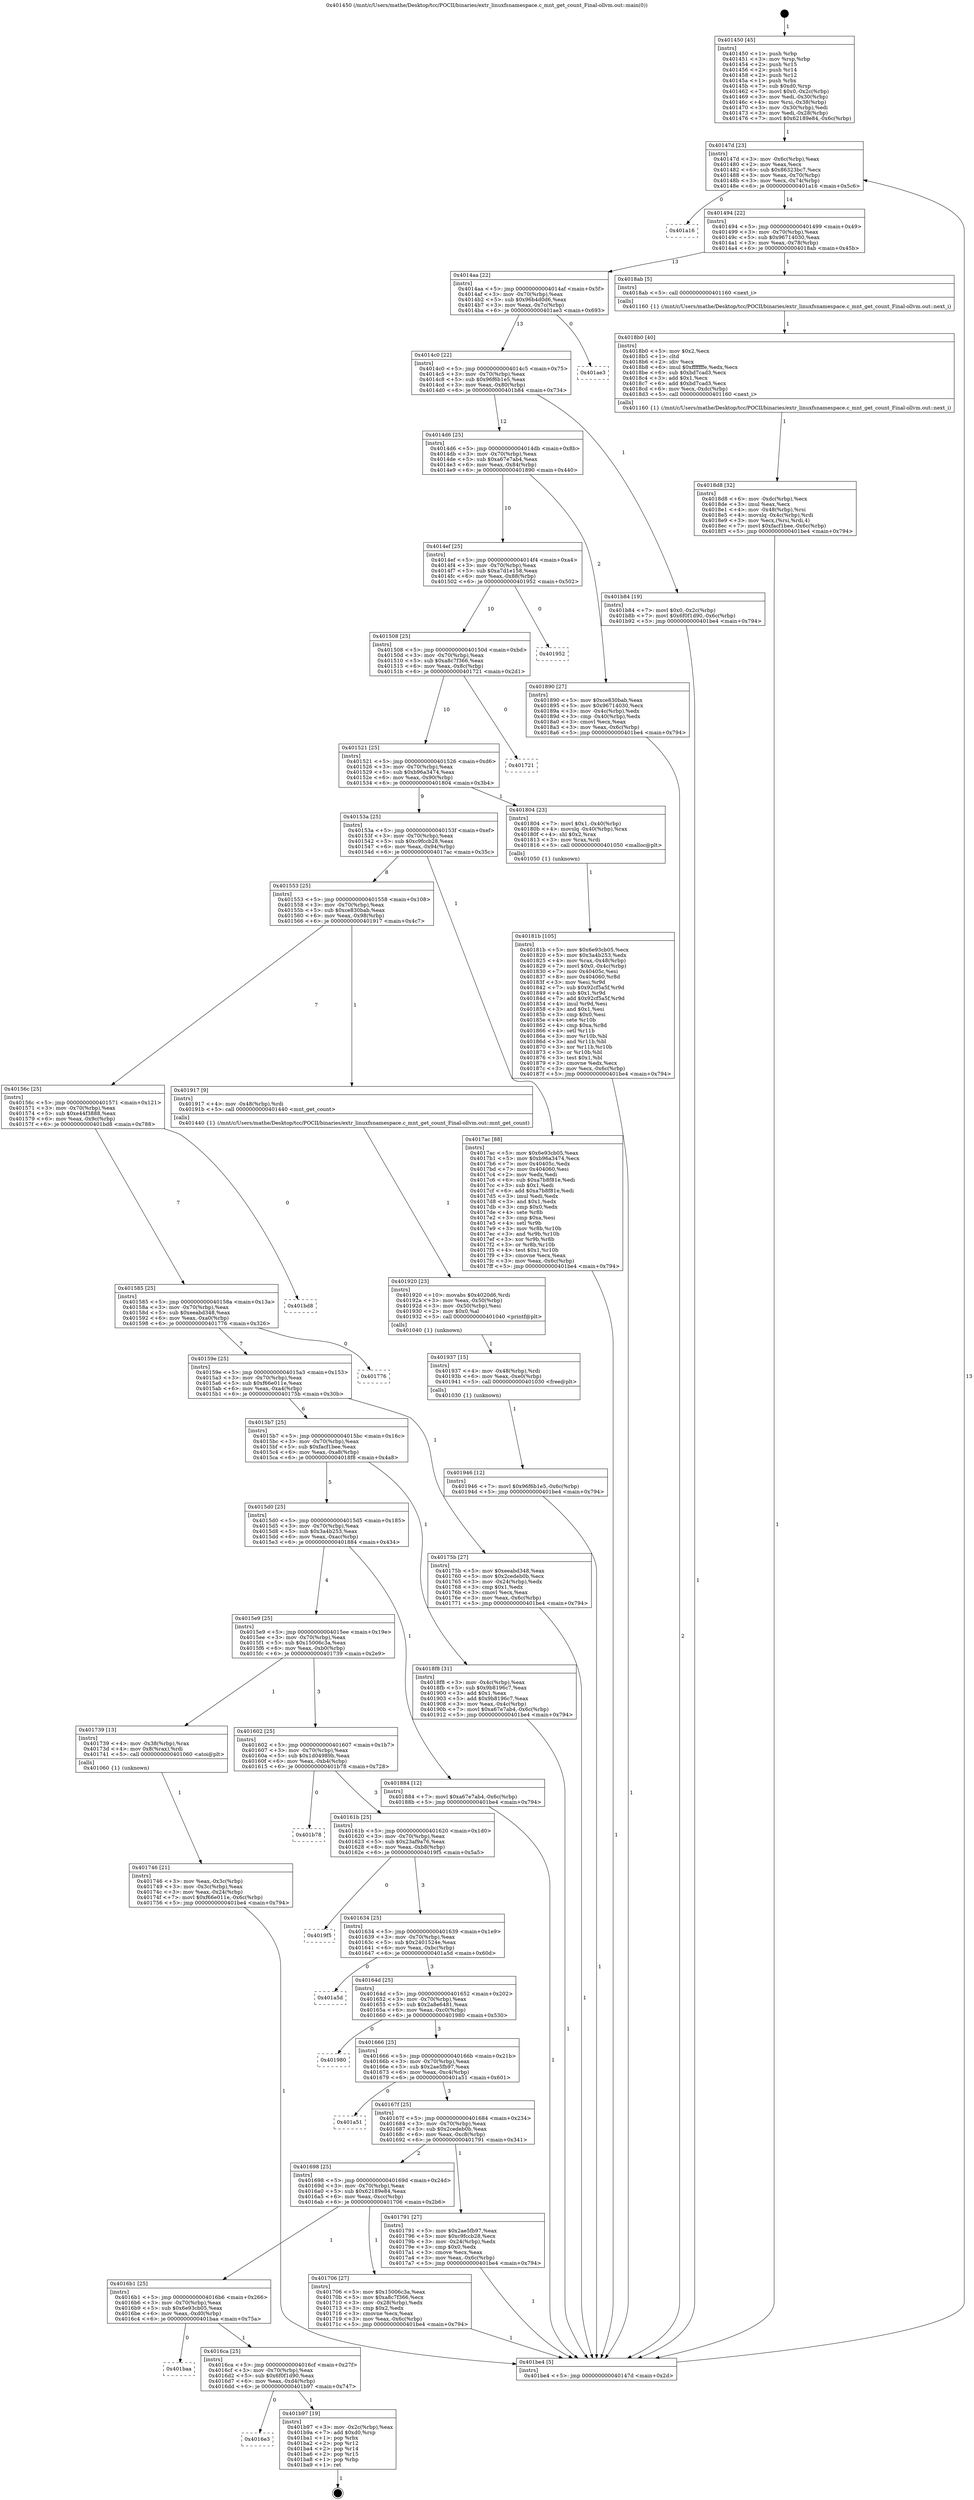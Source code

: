 digraph "0x401450" {
  label = "0x401450 (/mnt/c/Users/mathe/Desktop/tcc/POCII/binaries/extr_linuxfsnamespace.c_mnt_get_count_Final-ollvm.out::main(0))"
  labelloc = "t"
  node[shape=record]

  Entry [label="",width=0.3,height=0.3,shape=circle,fillcolor=black,style=filled]
  "0x40147d" [label="{
     0x40147d [23]\l
     | [instrs]\l
     &nbsp;&nbsp;0x40147d \<+3\>: mov -0x6c(%rbp),%eax\l
     &nbsp;&nbsp;0x401480 \<+2\>: mov %eax,%ecx\l
     &nbsp;&nbsp;0x401482 \<+6\>: sub $0x86323bc7,%ecx\l
     &nbsp;&nbsp;0x401488 \<+3\>: mov %eax,-0x70(%rbp)\l
     &nbsp;&nbsp;0x40148b \<+3\>: mov %ecx,-0x74(%rbp)\l
     &nbsp;&nbsp;0x40148e \<+6\>: je 0000000000401a16 \<main+0x5c6\>\l
  }"]
  "0x401a16" [label="{
     0x401a16\l
  }", style=dashed]
  "0x401494" [label="{
     0x401494 [22]\l
     | [instrs]\l
     &nbsp;&nbsp;0x401494 \<+5\>: jmp 0000000000401499 \<main+0x49\>\l
     &nbsp;&nbsp;0x401499 \<+3\>: mov -0x70(%rbp),%eax\l
     &nbsp;&nbsp;0x40149c \<+5\>: sub $0x96714030,%eax\l
     &nbsp;&nbsp;0x4014a1 \<+3\>: mov %eax,-0x78(%rbp)\l
     &nbsp;&nbsp;0x4014a4 \<+6\>: je 00000000004018ab \<main+0x45b\>\l
  }"]
  Exit [label="",width=0.3,height=0.3,shape=circle,fillcolor=black,style=filled,peripheries=2]
  "0x4018ab" [label="{
     0x4018ab [5]\l
     | [instrs]\l
     &nbsp;&nbsp;0x4018ab \<+5\>: call 0000000000401160 \<next_i\>\l
     | [calls]\l
     &nbsp;&nbsp;0x401160 \{1\} (/mnt/c/Users/mathe/Desktop/tcc/POCII/binaries/extr_linuxfsnamespace.c_mnt_get_count_Final-ollvm.out::next_i)\l
  }"]
  "0x4014aa" [label="{
     0x4014aa [22]\l
     | [instrs]\l
     &nbsp;&nbsp;0x4014aa \<+5\>: jmp 00000000004014af \<main+0x5f\>\l
     &nbsp;&nbsp;0x4014af \<+3\>: mov -0x70(%rbp),%eax\l
     &nbsp;&nbsp;0x4014b2 \<+5\>: sub $0x96b4d0d6,%eax\l
     &nbsp;&nbsp;0x4014b7 \<+3\>: mov %eax,-0x7c(%rbp)\l
     &nbsp;&nbsp;0x4014ba \<+6\>: je 0000000000401ae3 \<main+0x693\>\l
  }"]
  "0x4016e3" [label="{
     0x4016e3\l
  }", style=dashed]
  "0x401ae3" [label="{
     0x401ae3\l
  }", style=dashed]
  "0x4014c0" [label="{
     0x4014c0 [22]\l
     | [instrs]\l
     &nbsp;&nbsp;0x4014c0 \<+5\>: jmp 00000000004014c5 \<main+0x75\>\l
     &nbsp;&nbsp;0x4014c5 \<+3\>: mov -0x70(%rbp),%eax\l
     &nbsp;&nbsp;0x4014c8 \<+5\>: sub $0x96f6b1e5,%eax\l
     &nbsp;&nbsp;0x4014cd \<+3\>: mov %eax,-0x80(%rbp)\l
     &nbsp;&nbsp;0x4014d0 \<+6\>: je 0000000000401b84 \<main+0x734\>\l
  }"]
  "0x401b97" [label="{
     0x401b97 [19]\l
     | [instrs]\l
     &nbsp;&nbsp;0x401b97 \<+3\>: mov -0x2c(%rbp),%eax\l
     &nbsp;&nbsp;0x401b9a \<+7\>: add $0xd0,%rsp\l
     &nbsp;&nbsp;0x401ba1 \<+1\>: pop %rbx\l
     &nbsp;&nbsp;0x401ba2 \<+2\>: pop %r12\l
     &nbsp;&nbsp;0x401ba4 \<+2\>: pop %r14\l
     &nbsp;&nbsp;0x401ba6 \<+2\>: pop %r15\l
     &nbsp;&nbsp;0x401ba8 \<+1\>: pop %rbp\l
     &nbsp;&nbsp;0x401ba9 \<+1\>: ret\l
  }"]
  "0x401b84" [label="{
     0x401b84 [19]\l
     | [instrs]\l
     &nbsp;&nbsp;0x401b84 \<+7\>: movl $0x0,-0x2c(%rbp)\l
     &nbsp;&nbsp;0x401b8b \<+7\>: movl $0x6f0f1d90,-0x6c(%rbp)\l
     &nbsp;&nbsp;0x401b92 \<+5\>: jmp 0000000000401be4 \<main+0x794\>\l
  }"]
  "0x4014d6" [label="{
     0x4014d6 [25]\l
     | [instrs]\l
     &nbsp;&nbsp;0x4014d6 \<+5\>: jmp 00000000004014db \<main+0x8b\>\l
     &nbsp;&nbsp;0x4014db \<+3\>: mov -0x70(%rbp),%eax\l
     &nbsp;&nbsp;0x4014de \<+5\>: sub $0xa67e7ab4,%eax\l
     &nbsp;&nbsp;0x4014e3 \<+6\>: mov %eax,-0x84(%rbp)\l
     &nbsp;&nbsp;0x4014e9 \<+6\>: je 0000000000401890 \<main+0x440\>\l
  }"]
  "0x4016ca" [label="{
     0x4016ca [25]\l
     | [instrs]\l
     &nbsp;&nbsp;0x4016ca \<+5\>: jmp 00000000004016cf \<main+0x27f\>\l
     &nbsp;&nbsp;0x4016cf \<+3\>: mov -0x70(%rbp),%eax\l
     &nbsp;&nbsp;0x4016d2 \<+5\>: sub $0x6f0f1d90,%eax\l
     &nbsp;&nbsp;0x4016d7 \<+6\>: mov %eax,-0xd4(%rbp)\l
     &nbsp;&nbsp;0x4016dd \<+6\>: je 0000000000401b97 \<main+0x747\>\l
  }"]
  "0x401890" [label="{
     0x401890 [27]\l
     | [instrs]\l
     &nbsp;&nbsp;0x401890 \<+5\>: mov $0xce830bab,%eax\l
     &nbsp;&nbsp;0x401895 \<+5\>: mov $0x96714030,%ecx\l
     &nbsp;&nbsp;0x40189a \<+3\>: mov -0x4c(%rbp),%edx\l
     &nbsp;&nbsp;0x40189d \<+3\>: cmp -0x40(%rbp),%edx\l
     &nbsp;&nbsp;0x4018a0 \<+3\>: cmovl %ecx,%eax\l
     &nbsp;&nbsp;0x4018a3 \<+3\>: mov %eax,-0x6c(%rbp)\l
     &nbsp;&nbsp;0x4018a6 \<+5\>: jmp 0000000000401be4 \<main+0x794\>\l
  }"]
  "0x4014ef" [label="{
     0x4014ef [25]\l
     | [instrs]\l
     &nbsp;&nbsp;0x4014ef \<+5\>: jmp 00000000004014f4 \<main+0xa4\>\l
     &nbsp;&nbsp;0x4014f4 \<+3\>: mov -0x70(%rbp),%eax\l
     &nbsp;&nbsp;0x4014f7 \<+5\>: sub $0xa7d1e158,%eax\l
     &nbsp;&nbsp;0x4014fc \<+6\>: mov %eax,-0x88(%rbp)\l
     &nbsp;&nbsp;0x401502 \<+6\>: je 0000000000401952 \<main+0x502\>\l
  }"]
  "0x401baa" [label="{
     0x401baa\l
  }", style=dashed]
  "0x401952" [label="{
     0x401952\l
  }", style=dashed]
  "0x401508" [label="{
     0x401508 [25]\l
     | [instrs]\l
     &nbsp;&nbsp;0x401508 \<+5\>: jmp 000000000040150d \<main+0xbd\>\l
     &nbsp;&nbsp;0x40150d \<+3\>: mov -0x70(%rbp),%eax\l
     &nbsp;&nbsp;0x401510 \<+5\>: sub $0xa8c7f366,%eax\l
     &nbsp;&nbsp;0x401515 \<+6\>: mov %eax,-0x8c(%rbp)\l
     &nbsp;&nbsp;0x40151b \<+6\>: je 0000000000401721 \<main+0x2d1\>\l
  }"]
  "0x401946" [label="{
     0x401946 [12]\l
     | [instrs]\l
     &nbsp;&nbsp;0x401946 \<+7\>: movl $0x96f6b1e5,-0x6c(%rbp)\l
     &nbsp;&nbsp;0x40194d \<+5\>: jmp 0000000000401be4 \<main+0x794\>\l
  }"]
  "0x401721" [label="{
     0x401721\l
  }", style=dashed]
  "0x401521" [label="{
     0x401521 [25]\l
     | [instrs]\l
     &nbsp;&nbsp;0x401521 \<+5\>: jmp 0000000000401526 \<main+0xd6\>\l
     &nbsp;&nbsp;0x401526 \<+3\>: mov -0x70(%rbp),%eax\l
     &nbsp;&nbsp;0x401529 \<+5\>: sub $0xb96a3474,%eax\l
     &nbsp;&nbsp;0x40152e \<+6\>: mov %eax,-0x90(%rbp)\l
     &nbsp;&nbsp;0x401534 \<+6\>: je 0000000000401804 \<main+0x3b4\>\l
  }"]
  "0x401937" [label="{
     0x401937 [15]\l
     | [instrs]\l
     &nbsp;&nbsp;0x401937 \<+4\>: mov -0x48(%rbp),%rdi\l
     &nbsp;&nbsp;0x40193b \<+6\>: mov %eax,-0xe0(%rbp)\l
     &nbsp;&nbsp;0x401941 \<+5\>: call 0000000000401030 \<free@plt\>\l
     | [calls]\l
     &nbsp;&nbsp;0x401030 \{1\} (unknown)\l
  }"]
  "0x401804" [label="{
     0x401804 [23]\l
     | [instrs]\l
     &nbsp;&nbsp;0x401804 \<+7\>: movl $0x1,-0x40(%rbp)\l
     &nbsp;&nbsp;0x40180b \<+4\>: movslq -0x40(%rbp),%rax\l
     &nbsp;&nbsp;0x40180f \<+4\>: shl $0x2,%rax\l
     &nbsp;&nbsp;0x401813 \<+3\>: mov %rax,%rdi\l
     &nbsp;&nbsp;0x401816 \<+5\>: call 0000000000401050 \<malloc@plt\>\l
     | [calls]\l
     &nbsp;&nbsp;0x401050 \{1\} (unknown)\l
  }"]
  "0x40153a" [label="{
     0x40153a [25]\l
     | [instrs]\l
     &nbsp;&nbsp;0x40153a \<+5\>: jmp 000000000040153f \<main+0xef\>\l
     &nbsp;&nbsp;0x40153f \<+3\>: mov -0x70(%rbp),%eax\l
     &nbsp;&nbsp;0x401542 \<+5\>: sub $0xc9fccb28,%eax\l
     &nbsp;&nbsp;0x401547 \<+6\>: mov %eax,-0x94(%rbp)\l
     &nbsp;&nbsp;0x40154d \<+6\>: je 00000000004017ac \<main+0x35c\>\l
  }"]
  "0x401920" [label="{
     0x401920 [23]\l
     | [instrs]\l
     &nbsp;&nbsp;0x401920 \<+10\>: movabs $0x4020d6,%rdi\l
     &nbsp;&nbsp;0x40192a \<+3\>: mov %eax,-0x50(%rbp)\l
     &nbsp;&nbsp;0x40192d \<+3\>: mov -0x50(%rbp),%esi\l
     &nbsp;&nbsp;0x401930 \<+2\>: mov $0x0,%al\l
     &nbsp;&nbsp;0x401932 \<+5\>: call 0000000000401040 \<printf@plt\>\l
     | [calls]\l
     &nbsp;&nbsp;0x401040 \{1\} (unknown)\l
  }"]
  "0x4017ac" [label="{
     0x4017ac [88]\l
     | [instrs]\l
     &nbsp;&nbsp;0x4017ac \<+5\>: mov $0x6e93cb05,%eax\l
     &nbsp;&nbsp;0x4017b1 \<+5\>: mov $0xb96a3474,%ecx\l
     &nbsp;&nbsp;0x4017b6 \<+7\>: mov 0x40405c,%edx\l
     &nbsp;&nbsp;0x4017bd \<+7\>: mov 0x404060,%esi\l
     &nbsp;&nbsp;0x4017c4 \<+2\>: mov %edx,%edi\l
     &nbsp;&nbsp;0x4017c6 \<+6\>: sub $0xa7b8f81e,%edi\l
     &nbsp;&nbsp;0x4017cc \<+3\>: sub $0x1,%edi\l
     &nbsp;&nbsp;0x4017cf \<+6\>: add $0xa7b8f81e,%edi\l
     &nbsp;&nbsp;0x4017d5 \<+3\>: imul %edi,%edx\l
     &nbsp;&nbsp;0x4017d8 \<+3\>: and $0x1,%edx\l
     &nbsp;&nbsp;0x4017db \<+3\>: cmp $0x0,%edx\l
     &nbsp;&nbsp;0x4017de \<+4\>: sete %r8b\l
     &nbsp;&nbsp;0x4017e2 \<+3\>: cmp $0xa,%esi\l
     &nbsp;&nbsp;0x4017e5 \<+4\>: setl %r9b\l
     &nbsp;&nbsp;0x4017e9 \<+3\>: mov %r8b,%r10b\l
     &nbsp;&nbsp;0x4017ec \<+3\>: and %r9b,%r10b\l
     &nbsp;&nbsp;0x4017ef \<+3\>: xor %r9b,%r8b\l
     &nbsp;&nbsp;0x4017f2 \<+3\>: or %r8b,%r10b\l
     &nbsp;&nbsp;0x4017f5 \<+4\>: test $0x1,%r10b\l
     &nbsp;&nbsp;0x4017f9 \<+3\>: cmovne %ecx,%eax\l
     &nbsp;&nbsp;0x4017fc \<+3\>: mov %eax,-0x6c(%rbp)\l
     &nbsp;&nbsp;0x4017ff \<+5\>: jmp 0000000000401be4 \<main+0x794\>\l
  }"]
  "0x401553" [label="{
     0x401553 [25]\l
     | [instrs]\l
     &nbsp;&nbsp;0x401553 \<+5\>: jmp 0000000000401558 \<main+0x108\>\l
     &nbsp;&nbsp;0x401558 \<+3\>: mov -0x70(%rbp),%eax\l
     &nbsp;&nbsp;0x40155b \<+5\>: sub $0xce830bab,%eax\l
     &nbsp;&nbsp;0x401560 \<+6\>: mov %eax,-0x98(%rbp)\l
     &nbsp;&nbsp;0x401566 \<+6\>: je 0000000000401917 \<main+0x4c7\>\l
  }"]
  "0x4018d8" [label="{
     0x4018d8 [32]\l
     | [instrs]\l
     &nbsp;&nbsp;0x4018d8 \<+6\>: mov -0xdc(%rbp),%ecx\l
     &nbsp;&nbsp;0x4018de \<+3\>: imul %eax,%ecx\l
     &nbsp;&nbsp;0x4018e1 \<+4\>: mov -0x48(%rbp),%rsi\l
     &nbsp;&nbsp;0x4018e5 \<+4\>: movslq -0x4c(%rbp),%rdi\l
     &nbsp;&nbsp;0x4018e9 \<+3\>: mov %ecx,(%rsi,%rdi,4)\l
     &nbsp;&nbsp;0x4018ec \<+7\>: movl $0xfacf1bee,-0x6c(%rbp)\l
     &nbsp;&nbsp;0x4018f3 \<+5\>: jmp 0000000000401be4 \<main+0x794\>\l
  }"]
  "0x401917" [label="{
     0x401917 [9]\l
     | [instrs]\l
     &nbsp;&nbsp;0x401917 \<+4\>: mov -0x48(%rbp),%rdi\l
     &nbsp;&nbsp;0x40191b \<+5\>: call 0000000000401440 \<mnt_get_count\>\l
     | [calls]\l
     &nbsp;&nbsp;0x401440 \{1\} (/mnt/c/Users/mathe/Desktop/tcc/POCII/binaries/extr_linuxfsnamespace.c_mnt_get_count_Final-ollvm.out::mnt_get_count)\l
  }"]
  "0x40156c" [label="{
     0x40156c [25]\l
     | [instrs]\l
     &nbsp;&nbsp;0x40156c \<+5\>: jmp 0000000000401571 \<main+0x121\>\l
     &nbsp;&nbsp;0x401571 \<+3\>: mov -0x70(%rbp),%eax\l
     &nbsp;&nbsp;0x401574 \<+5\>: sub $0xe44f3888,%eax\l
     &nbsp;&nbsp;0x401579 \<+6\>: mov %eax,-0x9c(%rbp)\l
     &nbsp;&nbsp;0x40157f \<+6\>: je 0000000000401bd8 \<main+0x788\>\l
  }"]
  "0x4018b0" [label="{
     0x4018b0 [40]\l
     | [instrs]\l
     &nbsp;&nbsp;0x4018b0 \<+5\>: mov $0x2,%ecx\l
     &nbsp;&nbsp;0x4018b5 \<+1\>: cltd\l
     &nbsp;&nbsp;0x4018b6 \<+2\>: idiv %ecx\l
     &nbsp;&nbsp;0x4018b8 \<+6\>: imul $0xfffffffe,%edx,%ecx\l
     &nbsp;&nbsp;0x4018be \<+6\>: sub $0xbd7cad3,%ecx\l
     &nbsp;&nbsp;0x4018c4 \<+3\>: add $0x1,%ecx\l
     &nbsp;&nbsp;0x4018c7 \<+6\>: add $0xbd7cad3,%ecx\l
     &nbsp;&nbsp;0x4018cd \<+6\>: mov %ecx,-0xdc(%rbp)\l
     &nbsp;&nbsp;0x4018d3 \<+5\>: call 0000000000401160 \<next_i\>\l
     | [calls]\l
     &nbsp;&nbsp;0x401160 \{1\} (/mnt/c/Users/mathe/Desktop/tcc/POCII/binaries/extr_linuxfsnamespace.c_mnt_get_count_Final-ollvm.out::next_i)\l
  }"]
  "0x401bd8" [label="{
     0x401bd8\l
  }", style=dashed]
  "0x401585" [label="{
     0x401585 [25]\l
     | [instrs]\l
     &nbsp;&nbsp;0x401585 \<+5\>: jmp 000000000040158a \<main+0x13a\>\l
     &nbsp;&nbsp;0x40158a \<+3\>: mov -0x70(%rbp),%eax\l
     &nbsp;&nbsp;0x40158d \<+5\>: sub $0xeeabd348,%eax\l
     &nbsp;&nbsp;0x401592 \<+6\>: mov %eax,-0xa0(%rbp)\l
     &nbsp;&nbsp;0x401598 \<+6\>: je 0000000000401776 \<main+0x326\>\l
  }"]
  "0x40181b" [label="{
     0x40181b [105]\l
     | [instrs]\l
     &nbsp;&nbsp;0x40181b \<+5\>: mov $0x6e93cb05,%ecx\l
     &nbsp;&nbsp;0x401820 \<+5\>: mov $0x3a4b253,%edx\l
     &nbsp;&nbsp;0x401825 \<+4\>: mov %rax,-0x48(%rbp)\l
     &nbsp;&nbsp;0x401829 \<+7\>: movl $0x0,-0x4c(%rbp)\l
     &nbsp;&nbsp;0x401830 \<+7\>: mov 0x40405c,%esi\l
     &nbsp;&nbsp;0x401837 \<+8\>: mov 0x404060,%r8d\l
     &nbsp;&nbsp;0x40183f \<+3\>: mov %esi,%r9d\l
     &nbsp;&nbsp;0x401842 \<+7\>: sub $0x92cf5a5f,%r9d\l
     &nbsp;&nbsp;0x401849 \<+4\>: sub $0x1,%r9d\l
     &nbsp;&nbsp;0x40184d \<+7\>: add $0x92cf5a5f,%r9d\l
     &nbsp;&nbsp;0x401854 \<+4\>: imul %r9d,%esi\l
     &nbsp;&nbsp;0x401858 \<+3\>: and $0x1,%esi\l
     &nbsp;&nbsp;0x40185b \<+3\>: cmp $0x0,%esi\l
     &nbsp;&nbsp;0x40185e \<+4\>: sete %r10b\l
     &nbsp;&nbsp;0x401862 \<+4\>: cmp $0xa,%r8d\l
     &nbsp;&nbsp;0x401866 \<+4\>: setl %r11b\l
     &nbsp;&nbsp;0x40186a \<+3\>: mov %r10b,%bl\l
     &nbsp;&nbsp;0x40186d \<+3\>: and %r11b,%bl\l
     &nbsp;&nbsp;0x401870 \<+3\>: xor %r11b,%r10b\l
     &nbsp;&nbsp;0x401873 \<+3\>: or %r10b,%bl\l
     &nbsp;&nbsp;0x401876 \<+3\>: test $0x1,%bl\l
     &nbsp;&nbsp;0x401879 \<+3\>: cmovne %edx,%ecx\l
     &nbsp;&nbsp;0x40187c \<+3\>: mov %ecx,-0x6c(%rbp)\l
     &nbsp;&nbsp;0x40187f \<+5\>: jmp 0000000000401be4 \<main+0x794\>\l
  }"]
  "0x401776" [label="{
     0x401776\l
  }", style=dashed]
  "0x40159e" [label="{
     0x40159e [25]\l
     | [instrs]\l
     &nbsp;&nbsp;0x40159e \<+5\>: jmp 00000000004015a3 \<main+0x153\>\l
     &nbsp;&nbsp;0x4015a3 \<+3\>: mov -0x70(%rbp),%eax\l
     &nbsp;&nbsp;0x4015a6 \<+5\>: sub $0xf66e011e,%eax\l
     &nbsp;&nbsp;0x4015ab \<+6\>: mov %eax,-0xa4(%rbp)\l
     &nbsp;&nbsp;0x4015b1 \<+6\>: je 000000000040175b \<main+0x30b\>\l
  }"]
  "0x401746" [label="{
     0x401746 [21]\l
     | [instrs]\l
     &nbsp;&nbsp;0x401746 \<+3\>: mov %eax,-0x3c(%rbp)\l
     &nbsp;&nbsp;0x401749 \<+3\>: mov -0x3c(%rbp),%eax\l
     &nbsp;&nbsp;0x40174c \<+3\>: mov %eax,-0x24(%rbp)\l
     &nbsp;&nbsp;0x40174f \<+7\>: movl $0xf66e011e,-0x6c(%rbp)\l
     &nbsp;&nbsp;0x401756 \<+5\>: jmp 0000000000401be4 \<main+0x794\>\l
  }"]
  "0x40175b" [label="{
     0x40175b [27]\l
     | [instrs]\l
     &nbsp;&nbsp;0x40175b \<+5\>: mov $0xeeabd348,%eax\l
     &nbsp;&nbsp;0x401760 \<+5\>: mov $0x2cedeb0b,%ecx\l
     &nbsp;&nbsp;0x401765 \<+3\>: mov -0x24(%rbp),%edx\l
     &nbsp;&nbsp;0x401768 \<+3\>: cmp $0x1,%edx\l
     &nbsp;&nbsp;0x40176b \<+3\>: cmovl %ecx,%eax\l
     &nbsp;&nbsp;0x40176e \<+3\>: mov %eax,-0x6c(%rbp)\l
     &nbsp;&nbsp;0x401771 \<+5\>: jmp 0000000000401be4 \<main+0x794\>\l
  }"]
  "0x4015b7" [label="{
     0x4015b7 [25]\l
     | [instrs]\l
     &nbsp;&nbsp;0x4015b7 \<+5\>: jmp 00000000004015bc \<main+0x16c\>\l
     &nbsp;&nbsp;0x4015bc \<+3\>: mov -0x70(%rbp),%eax\l
     &nbsp;&nbsp;0x4015bf \<+5\>: sub $0xfacf1bee,%eax\l
     &nbsp;&nbsp;0x4015c4 \<+6\>: mov %eax,-0xa8(%rbp)\l
     &nbsp;&nbsp;0x4015ca \<+6\>: je 00000000004018f8 \<main+0x4a8\>\l
  }"]
  "0x401450" [label="{
     0x401450 [45]\l
     | [instrs]\l
     &nbsp;&nbsp;0x401450 \<+1\>: push %rbp\l
     &nbsp;&nbsp;0x401451 \<+3\>: mov %rsp,%rbp\l
     &nbsp;&nbsp;0x401454 \<+2\>: push %r15\l
     &nbsp;&nbsp;0x401456 \<+2\>: push %r14\l
     &nbsp;&nbsp;0x401458 \<+2\>: push %r12\l
     &nbsp;&nbsp;0x40145a \<+1\>: push %rbx\l
     &nbsp;&nbsp;0x40145b \<+7\>: sub $0xd0,%rsp\l
     &nbsp;&nbsp;0x401462 \<+7\>: movl $0x0,-0x2c(%rbp)\l
     &nbsp;&nbsp;0x401469 \<+3\>: mov %edi,-0x30(%rbp)\l
     &nbsp;&nbsp;0x40146c \<+4\>: mov %rsi,-0x38(%rbp)\l
     &nbsp;&nbsp;0x401470 \<+3\>: mov -0x30(%rbp),%edi\l
     &nbsp;&nbsp;0x401473 \<+3\>: mov %edi,-0x28(%rbp)\l
     &nbsp;&nbsp;0x401476 \<+7\>: movl $0x62189e84,-0x6c(%rbp)\l
  }"]
  "0x4018f8" [label="{
     0x4018f8 [31]\l
     | [instrs]\l
     &nbsp;&nbsp;0x4018f8 \<+3\>: mov -0x4c(%rbp),%eax\l
     &nbsp;&nbsp;0x4018fb \<+5\>: sub $0x9b8196c7,%eax\l
     &nbsp;&nbsp;0x401900 \<+3\>: add $0x1,%eax\l
     &nbsp;&nbsp;0x401903 \<+5\>: add $0x9b8196c7,%eax\l
     &nbsp;&nbsp;0x401908 \<+3\>: mov %eax,-0x4c(%rbp)\l
     &nbsp;&nbsp;0x40190b \<+7\>: movl $0xa67e7ab4,-0x6c(%rbp)\l
     &nbsp;&nbsp;0x401912 \<+5\>: jmp 0000000000401be4 \<main+0x794\>\l
  }"]
  "0x4015d0" [label="{
     0x4015d0 [25]\l
     | [instrs]\l
     &nbsp;&nbsp;0x4015d0 \<+5\>: jmp 00000000004015d5 \<main+0x185\>\l
     &nbsp;&nbsp;0x4015d5 \<+3\>: mov -0x70(%rbp),%eax\l
     &nbsp;&nbsp;0x4015d8 \<+5\>: sub $0x3a4b253,%eax\l
     &nbsp;&nbsp;0x4015dd \<+6\>: mov %eax,-0xac(%rbp)\l
     &nbsp;&nbsp;0x4015e3 \<+6\>: je 0000000000401884 \<main+0x434\>\l
  }"]
  "0x401be4" [label="{
     0x401be4 [5]\l
     | [instrs]\l
     &nbsp;&nbsp;0x401be4 \<+5\>: jmp 000000000040147d \<main+0x2d\>\l
  }"]
  "0x401884" [label="{
     0x401884 [12]\l
     | [instrs]\l
     &nbsp;&nbsp;0x401884 \<+7\>: movl $0xa67e7ab4,-0x6c(%rbp)\l
     &nbsp;&nbsp;0x40188b \<+5\>: jmp 0000000000401be4 \<main+0x794\>\l
  }"]
  "0x4015e9" [label="{
     0x4015e9 [25]\l
     | [instrs]\l
     &nbsp;&nbsp;0x4015e9 \<+5\>: jmp 00000000004015ee \<main+0x19e\>\l
     &nbsp;&nbsp;0x4015ee \<+3\>: mov -0x70(%rbp),%eax\l
     &nbsp;&nbsp;0x4015f1 \<+5\>: sub $0x15006c3a,%eax\l
     &nbsp;&nbsp;0x4015f6 \<+6\>: mov %eax,-0xb0(%rbp)\l
     &nbsp;&nbsp;0x4015fc \<+6\>: je 0000000000401739 \<main+0x2e9\>\l
  }"]
  "0x4016b1" [label="{
     0x4016b1 [25]\l
     | [instrs]\l
     &nbsp;&nbsp;0x4016b1 \<+5\>: jmp 00000000004016b6 \<main+0x266\>\l
     &nbsp;&nbsp;0x4016b6 \<+3\>: mov -0x70(%rbp),%eax\l
     &nbsp;&nbsp;0x4016b9 \<+5\>: sub $0x6e93cb05,%eax\l
     &nbsp;&nbsp;0x4016be \<+6\>: mov %eax,-0xd0(%rbp)\l
     &nbsp;&nbsp;0x4016c4 \<+6\>: je 0000000000401baa \<main+0x75a\>\l
  }"]
  "0x401739" [label="{
     0x401739 [13]\l
     | [instrs]\l
     &nbsp;&nbsp;0x401739 \<+4\>: mov -0x38(%rbp),%rax\l
     &nbsp;&nbsp;0x40173d \<+4\>: mov 0x8(%rax),%rdi\l
     &nbsp;&nbsp;0x401741 \<+5\>: call 0000000000401060 \<atoi@plt\>\l
     | [calls]\l
     &nbsp;&nbsp;0x401060 \{1\} (unknown)\l
  }"]
  "0x401602" [label="{
     0x401602 [25]\l
     | [instrs]\l
     &nbsp;&nbsp;0x401602 \<+5\>: jmp 0000000000401607 \<main+0x1b7\>\l
     &nbsp;&nbsp;0x401607 \<+3\>: mov -0x70(%rbp),%eax\l
     &nbsp;&nbsp;0x40160a \<+5\>: sub $0x1d04989b,%eax\l
     &nbsp;&nbsp;0x40160f \<+6\>: mov %eax,-0xb4(%rbp)\l
     &nbsp;&nbsp;0x401615 \<+6\>: je 0000000000401b78 \<main+0x728\>\l
  }"]
  "0x401706" [label="{
     0x401706 [27]\l
     | [instrs]\l
     &nbsp;&nbsp;0x401706 \<+5\>: mov $0x15006c3a,%eax\l
     &nbsp;&nbsp;0x40170b \<+5\>: mov $0xa8c7f366,%ecx\l
     &nbsp;&nbsp;0x401710 \<+3\>: mov -0x28(%rbp),%edx\l
     &nbsp;&nbsp;0x401713 \<+3\>: cmp $0x2,%edx\l
     &nbsp;&nbsp;0x401716 \<+3\>: cmovne %ecx,%eax\l
     &nbsp;&nbsp;0x401719 \<+3\>: mov %eax,-0x6c(%rbp)\l
     &nbsp;&nbsp;0x40171c \<+5\>: jmp 0000000000401be4 \<main+0x794\>\l
  }"]
  "0x401b78" [label="{
     0x401b78\l
  }", style=dashed]
  "0x40161b" [label="{
     0x40161b [25]\l
     | [instrs]\l
     &nbsp;&nbsp;0x40161b \<+5\>: jmp 0000000000401620 \<main+0x1d0\>\l
     &nbsp;&nbsp;0x401620 \<+3\>: mov -0x70(%rbp),%eax\l
     &nbsp;&nbsp;0x401623 \<+5\>: sub $0x23af9a76,%eax\l
     &nbsp;&nbsp;0x401628 \<+6\>: mov %eax,-0xb8(%rbp)\l
     &nbsp;&nbsp;0x40162e \<+6\>: je 00000000004019f5 \<main+0x5a5\>\l
  }"]
  "0x401698" [label="{
     0x401698 [25]\l
     | [instrs]\l
     &nbsp;&nbsp;0x401698 \<+5\>: jmp 000000000040169d \<main+0x24d\>\l
     &nbsp;&nbsp;0x40169d \<+3\>: mov -0x70(%rbp),%eax\l
     &nbsp;&nbsp;0x4016a0 \<+5\>: sub $0x62189e84,%eax\l
     &nbsp;&nbsp;0x4016a5 \<+6\>: mov %eax,-0xcc(%rbp)\l
     &nbsp;&nbsp;0x4016ab \<+6\>: je 0000000000401706 \<main+0x2b6\>\l
  }"]
  "0x4019f5" [label="{
     0x4019f5\l
  }", style=dashed]
  "0x401634" [label="{
     0x401634 [25]\l
     | [instrs]\l
     &nbsp;&nbsp;0x401634 \<+5\>: jmp 0000000000401639 \<main+0x1e9\>\l
     &nbsp;&nbsp;0x401639 \<+3\>: mov -0x70(%rbp),%eax\l
     &nbsp;&nbsp;0x40163c \<+5\>: sub $0x2401524e,%eax\l
     &nbsp;&nbsp;0x401641 \<+6\>: mov %eax,-0xbc(%rbp)\l
     &nbsp;&nbsp;0x401647 \<+6\>: je 0000000000401a5d \<main+0x60d\>\l
  }"]
  "0x401791" [label="{
     0x401791 [27]\l
     | [instrs]\l
     &nbsp;&nbsp;0x401791 \<+5\>: mov $0x2ae5fb97,%eax\l
     &nbsp;&nbsp;0x401796 \<+5\>: mov $0xc9fccb28,%ecx\l
     &nbsp;&nbsp;0x40179b \<+3\>: mov -0x24(%rbp),%edx\l
     &nbsp;&nbsp;0x40179e \<+3\>: cmp $0x0,%edx\l
     &nbsp;&nbsp;0x4017a1 \<+3\>: cmove %ecx,%eax\l
     &nbsp;&nbsp;0x4017a4 \<+3\>: mov %eax,-0x6c(%rbp)\l
     &nbsp;&nbsp;0x4017a7 \<+5\>: jmp 0000000000401be4 \<main+0x794\>\l
  }"]
  "0x401a5d" [label="{
     0x401a5d\l
  }", style=dashed]
  "0x40164d" [label="{
     0x40164d [25]\l
     | [instrs]\l
     &nbsp;&nbsp;0x40164d \<+5\>: jmp 0000000000401652 \<main+0x202\>\l
     &nbsp;&nbsp;0x401652 \<+3\>: mov -0x70(%rbp),%eax\l
     &nbsp;&nbsp;0x401655 \<+5\>: sub $0x2a8e6481,%eax\l
     &nbsp;&nbsp;0x40165a \<+6\>: mov %eax,-0xc0(%rbp)\l
     &nbsp;&nbsp;0x401660 \<+6\>: je 0000000000401980 \<main+0x530\>\l
  }"]
  "0x40167f" [label="{
     0x40167f [25]\l
     | [instrs]\l
     &nbsp;&nbsp;0x40167f \<+5\>: jmp 0000000000401684 \<main+0x234\>\l
     &nbsp;&nbsp;0x401684 \<+3\>: mov -0x70(%rbp),%eax\l
     &nbsp;&nbsp;0x401687 \<+5\>: sub $0x2cedeb0b,%eax\l
     &nbsp;&nbsp;0x40168c \<+6\>: mov %eax,-0xc8(%rbp)\l
     &nbsp;&nbsp;0x401692 \<+6\>: je 0000000000401791 \<main+0x341\>\l
  }"]
  "0x401980" [label="{
     0x401980\l
  }", style=dashed]
  "0x401666" [label="{
     0x401666 [25]\l
     | [instrs]\l
     &nbsp;&nbsp;0x401666 \<+5\>: jmp 000000000040166b \<main+0x21b\>\l
     &nbsp;&nbsp;0x40166b \<+3\>: mov -0x70(%rbp),%eax\l
     &nbsp;&nbsp;0x40166e \<+5\>: sub $0x2ae5fb97,%eax\l
     &nbsp;&nbsp;0x401673 \<+6\>: mov %eax,-0xc4(%rbp)\l
     &nbsp;&nbsp;0x401679 \<+6\>: je 0000000000401a51 \<main+0x601\>\l
  }"]
  "0x401a51" [label="{
     0x401a51\l
  }", style=dashed]
  Entry -> "0x401450" [label=" 1"]
  "0x40147d" -> "0x401a16" [label=" 0"]
  "0x40147d" -> "0x401494" [label=" 14"]
  "0x401b97" -> Exit [label=" 1"]
  "0x401494" -> "0x4018ab" [label=" 1"]
  "0x401494" -> "0x4014aa" [label=" 13"]
  "0x4016ca" -> "0x4016e3" [label=" 0"]
  "0x4014aa" -> "0x401ae3" [label=" 0"]
  "0x4014aa" -> "0x4014c0" [label=" 13"]
  "0x4016ca" -> "0x401b97" [label=" 1"]
  "0x4014c0" -> "0x401b84" [label=" 1"]
  "0x4014c0" -> "0x4014d6" [label=" 12"]
  "0x4016b1" -> "0x4016ca" [label=" 1"]
  "0x4014d6" -> "0x401890" [label=" 2"]
  "0x4014d6" -> "0x4014ef" [label=" 10"]
  "0x4016b1" -> "0x401baa" [label=" 0"]
  "0x4014ef" -> "0x401952" [label=" 0"]
  "0x4014ef" -> "0x401508" [label=" 10"]
  "0x401b84" -> "0x401be4" [label=" 1"]
  "0x401508" -> "0x401721" [label=" 0"]
  "0x401508" -> "0x401521" [label=" 10"]
  "0x401946" -> "0x401be4" [label=" 1"]
  "0x401521" -> "0x401804" [label=" 1"]
  "0x401521" -> "0x40153a" [label=" 9"]
  "0x401937" -> "0x401946" [label=" 1"]
  "0x40153a" -> "0x4017ac" [label=" 1"]
  "0x40153a" -> "0x401553" [label=" 8"]
  "0x401920" -> "0x401937" [label=" 1"]
  "0x401553" -> "0x401917" [label=" 1"]
  "0x401553" -> "0x40156c" [label=" 7"]
  "0x401917" -> "0x401920" [label=" 1"]
  "0x40156c" -> "0x401bd8" [label=" 0"]
  "0x40156c" -> "0x401585" [label=" 7"]
  "0x4018f8" -> "0x401be4" [label=" 1"]
  "0x401585" -> "0x401776" [label=" 0"]
  "0x401585" -> "0x40159e" [label=" 7"]
  "0x4018d8" -> "0x401be4" [label=" 1"]
  "0x40159e" -> "0x40175b" [label=" 1"]
  "0x40159e" -> "0x4015b7" [label=" 6"]
  "0x4018b0" -> "0x4018d8" [label=" 1"]
  "0x4015b7" -> "0x4018f8" [label=" 1"]
  "0x4015b7" -> "0x4015d0" [label=" 5"]
  "0x4018ab" -> "0x4018b0" [label=" 1"]
  "0x4015d0" -> "0x401884" [label=" 1"]
  "0x4015d0" -> "0x4015e9" [label=" 4"]
  "0x401890" -> "0x401be4" [label=" 2"]
  "0x4015e9" -> "0x401739" [label=" 1"]
  "0x4015e9" -> "0x401602" [label=" 3"]
  "0x401884" -> "0x401be4" [label=" 1"]
  "0x401602" -> "0x401b78" [label=" 0"]
  "0x401602" -> "0x40161b" [label=" 3"]
  "0x40181b" -> "0x401be4" [label=" 1"]
  "0x40161b" -> "0x4019f5" [label=" 0"]
  "0x40161b" -> "0x401634" [label=" 3"]
  "0x4017ac" -> "0x401be4" [label=" 1"]
  "0x401634" -> "0x401a5d" [label=" 0"]
  "0x401634" -> "0x40164d" [label=" 3"]
  "0x401791" -> "0x401be4" [label=" 1"]
  "0x40164d" -> "0x401980" [label=" 0"]
  "0x40164d" -> "0x401666" [label=" 3"]
  "0x401746" -> "0x401be4" [label=" 1"]
  "0x401666" -> "0x401a51" [label=" 0"]
  "0x401666" -> "0x40167f" [label=" 3"]
  "0x40175b" -> "0x401be4" [label=" 1"]
  "0x40167f" -> "0x401791" [label=" 1"]
  "0x40167f" -> "0x401698" [label=" 2"]
  "0x401804" -> "0x40181b" [label=" 1"]
  "0x401698" -> "0x401706" [label=" 1"]
  "0x401698" -> "0x4016b1" [label=" 1"]
  "0x401706" -> "0x401be4" [label=" 1"]
  "0x401450" -> "0x40147d" [label=" 1"]
  "0x401be4" -> "0x40147d" [label=" 13"]
  "0x401739" -> "0x401746" [label=" 1"]
}
